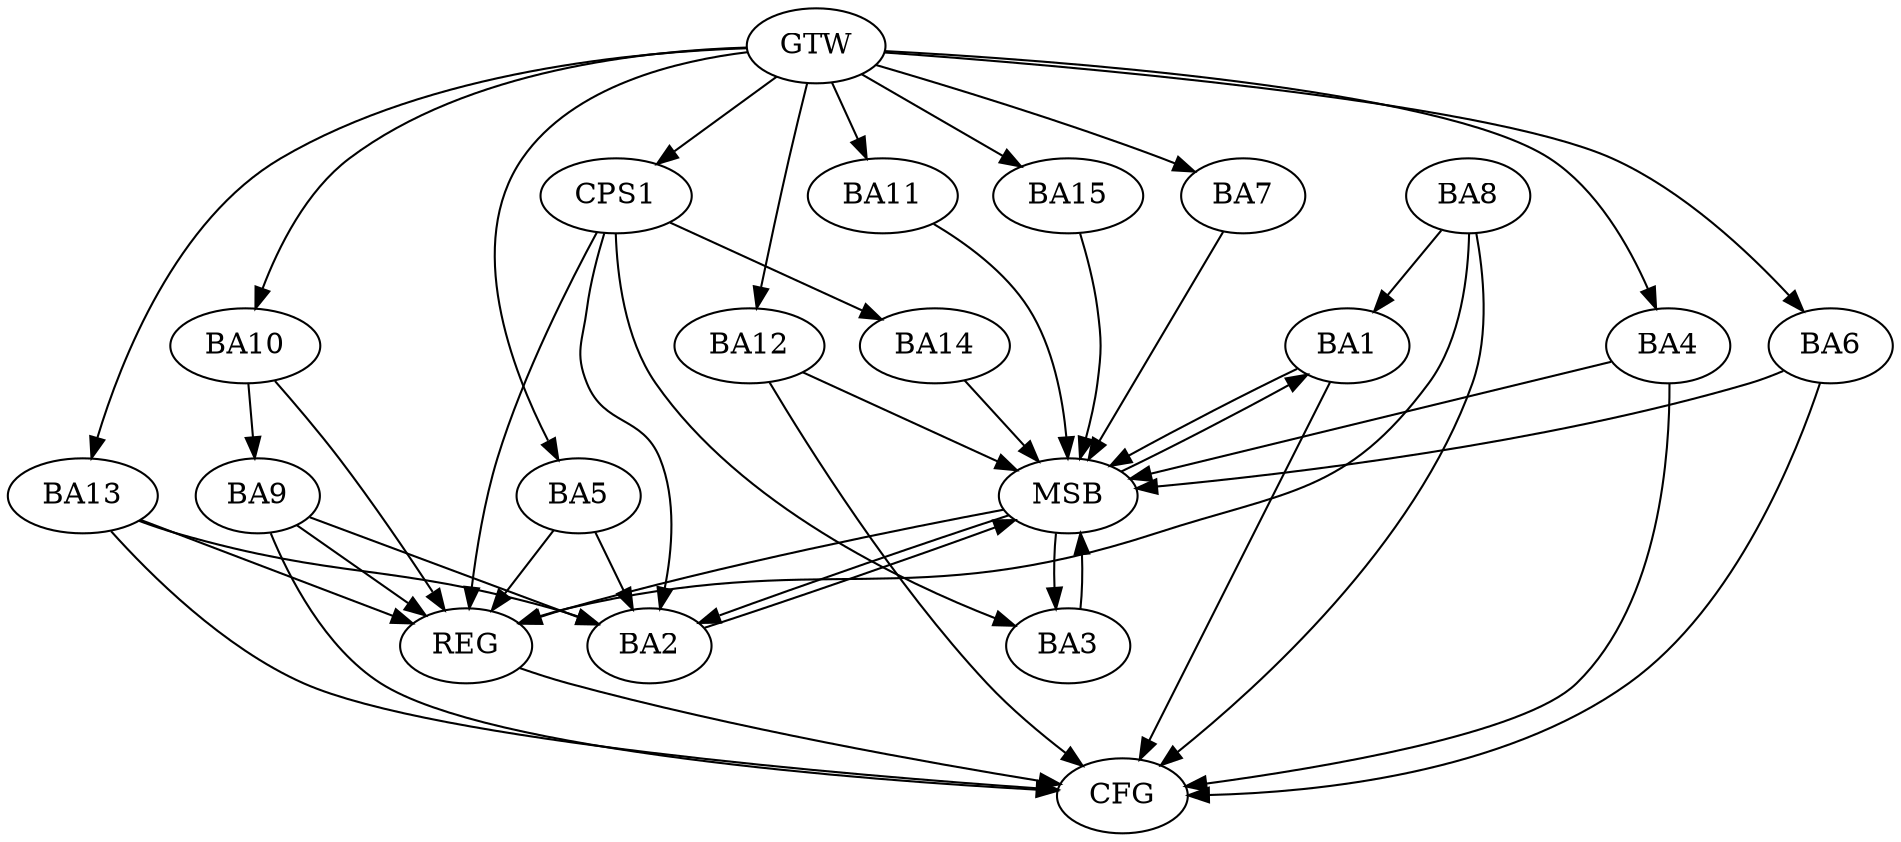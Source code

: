 strict digraph G {
  BA1 [ label="BA1" ];
  BA2 [ label="BA2" ];
  BA3 [ label="BA3" ];
  BA4 [ label="BA4" ];
  BA5 [ label="BA5" ];
  BA6 [ label="BA6" ];
  BA7 [ label="BA7" ];
  BA8 [ label="BA8" ];
  BA9 [ label="BA9" ];
  BA10 [ label="BA10" ];
  BA11 [ label="BA11" ];
  BA12 [ label="BA12" ];
  BA13 [ label="BA13" ];
  BA14 [ label="BA14" ];
  BA15 [ label="BA15" ];
  CPS1 [ label="CPS1" ];
  GTW [ label="GTW" ];
  REG [ label="REG" ];
  MSB [ label="MSB" ];
  CFG [ label="CFG" ];
  BA8 -> BA1;
  BA10 -> BA9;
  BA13 -> BA2;
  CPS1 -> BA2;
  CPS1 -> BA3;
  CPS1 -> BA14;
  GTW -> BA4;
  GTW -> BA5;
  GTW -> BA6;
  GTW -> BA7;
  GTW -> BA10;
  GTW -> BA11;
  GTW -> BA12;
  GTW -> BA13;
  GTW -> BA15;
  GTW -> CPS1;
  BA5 -> REG;
  BA8 -> REG;
  BA9 -> REG;
  BA10 -> REG;
  BA13 -> REG;
  CPS1 -> REG;
  BA1 -> MSB;
  MSB -> BA2;
  MSB -> REG;
  BA2 -> MSB;
  MSB -> BA1;
  BA3 -> MSB;
  BA4 -> MSB;
  MSB -> BA3;
  BA6 -> MSB;
  BA7 -> MSB;
  BA11 -> MSB;
  BA12 -> MSB;
  BA14 -> MSB;
  BA15 -> MSB;
  BA1 -> CFG;
  BA6 -> CFG;
  BA12 -> CFG;
  BA8 -> CFG;
  BA4 -> CFG;
  BA13 -> CFG;
  BA9 -> CFG;
  REG -> CFG;
  BA9 -> BA2;
  BA5 -> BA2;
}
